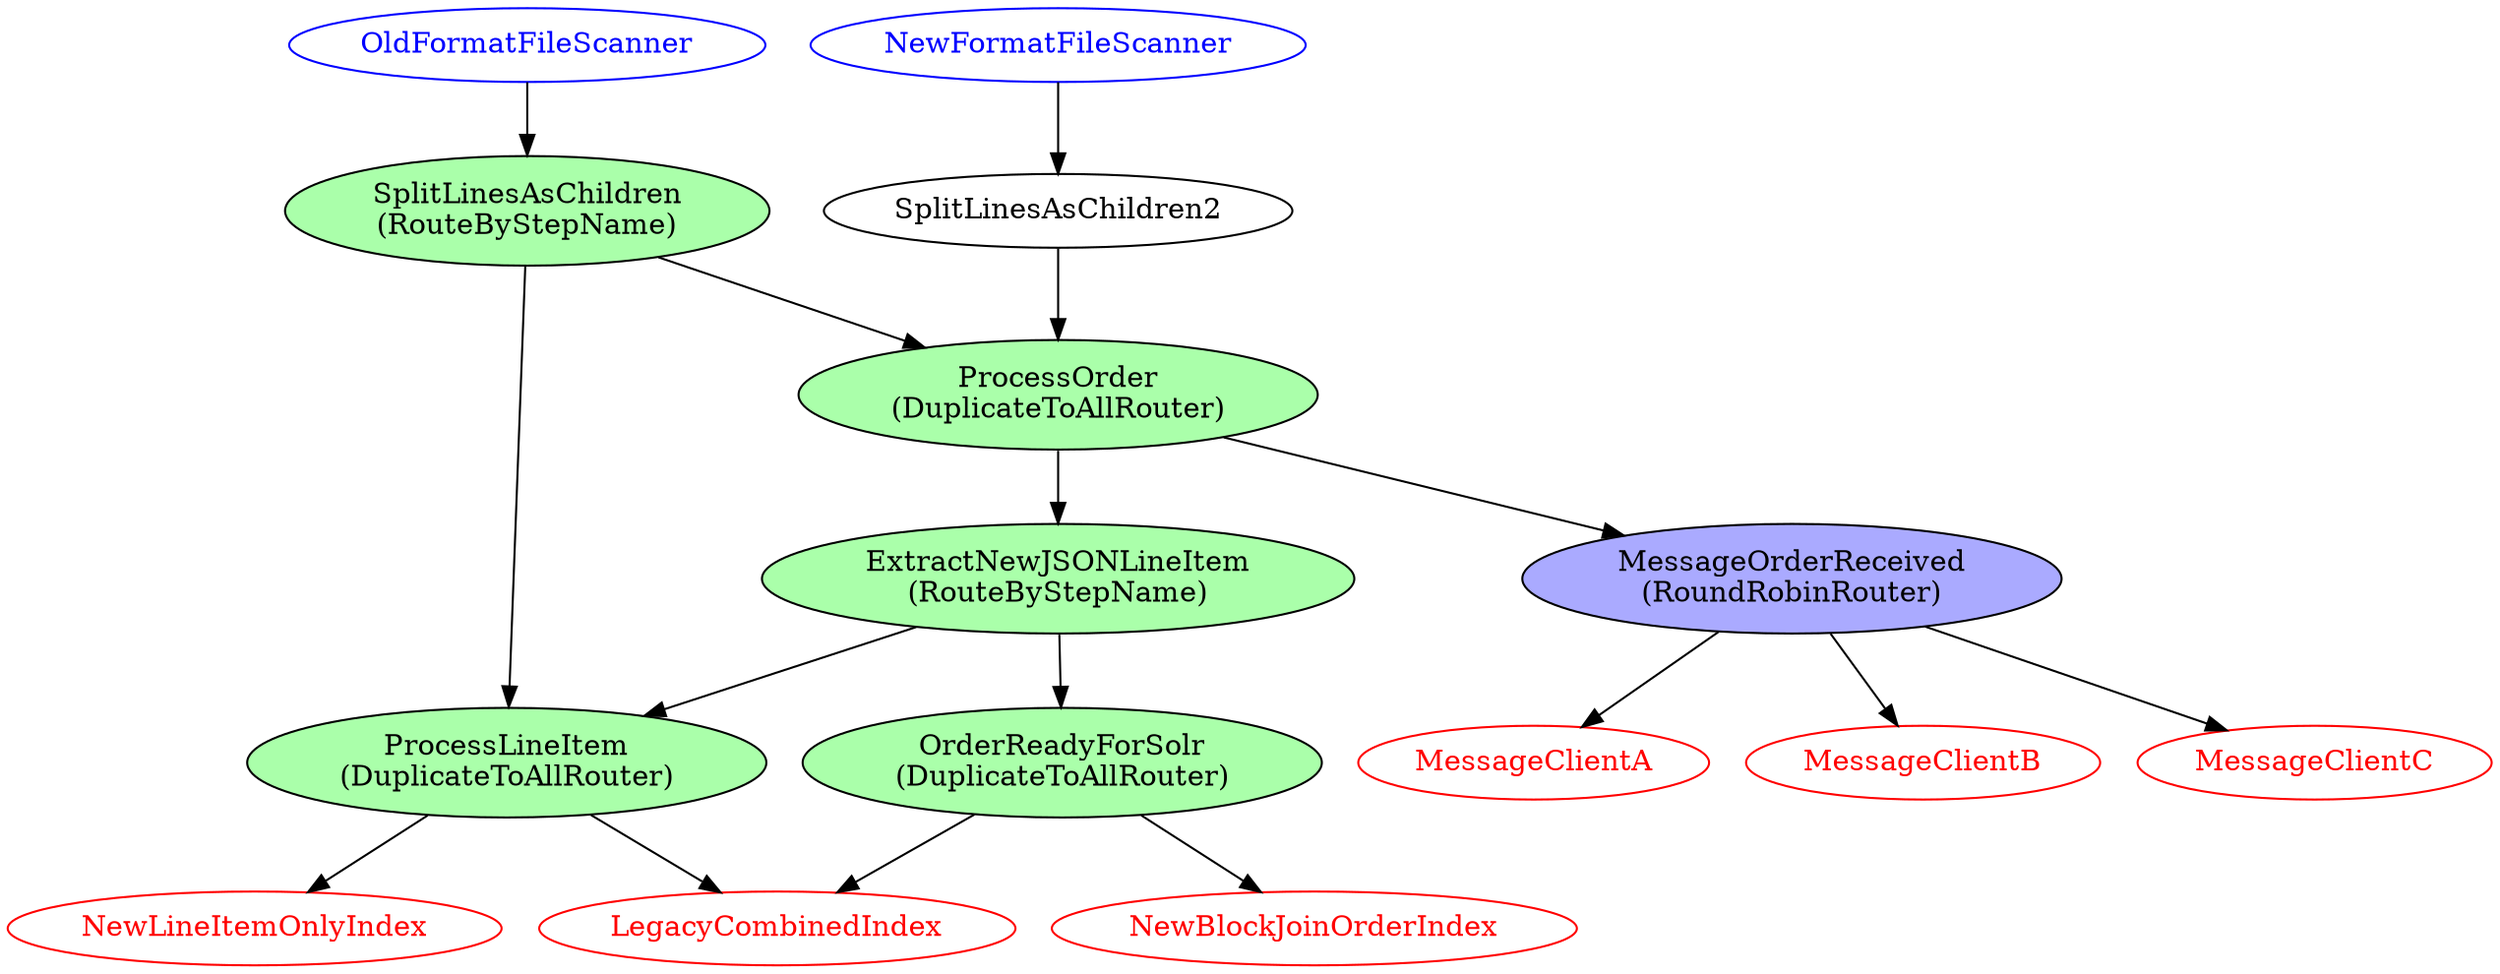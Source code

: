 digraph G {
    OldFormatFileScanner [color = "blue" fontcolor = blue]
    NewFormatFileScanner [color = "blue" fontcolor = blue]
    SplitLineAsChildren [label = "SplitLinesAsChildren\n(RouteByStepName)" style = "filled" fillcolor = "#aaFFaa"]
    SplitLineAsChildren2 [label = "SplitLinesAsChildren2"]
    ProcessLineItem [label = "ProcessLineItem\n(DuplicateToAllRouter)" style = "filled" fillcolor = "#aaFFaa"]
    ProcessOrder [label = "ProcessOrder\n(DuplicateToAllRouter)" style = "filled" fillcolor = "#aaFFaa"]
    MoreOrder [label = "ExtractNewJSONLineItem\n(RouteByStepName)" style = "filled" fillcolor = "#aaFFaa"]
    MessageB [label = "MessageOrderReceived\n(RoundRobinRouter)" style = "filled" fillcolor = "#aaaaff"]
    MessageClientA [color = red fontcolor = red]
    MessageClientB [color = red fontcolor = red]
    MessageClientC [color = red fontcolor = red]
    OrderReadyForSolr [label="OrderReadyForSolr\n(DuplicateToAllRouter)" style = "filled" fillcolor = "#aaFFaa"]
    LineItemIndex [label="NewLineItemOnlyIndex" color = red fontcolor = red]
    OrderIndex [label="NewBlockJoinOrderIndex" color = red fontcolor = red]
    CombinedIndex [ label="LegacyCombinedIndex" color = red fontcolor = red]


    OldFormatFileScanner -> SplitLineAsChildren
    NewFormatFileScanner -> SplitLineAsChildren2
    SplitLineAsChildren -> ProcessLineItem
    SplitLineAsChildren -> ProcessOrder
    SplitLineAsChildren2 -> ProcessOrder
    MoreOrder -> ProcessLineItem

    ProcessOrder -> MoreOrder
    MoreOrder -> OrderReadyForSolr


    OrderReadyForSolr -> CombinedIndex
    OrderReadyForSolr -> OrderIndex
    ProcessOrder -> MessageB
    ProcessLineItem -> LineItemIndex
    ProcessLineItem -> CombinedIndex
    MessageB -> MessageClientA
    MessageB -> MessageClientB
    MessageB -> MessageClientC
}